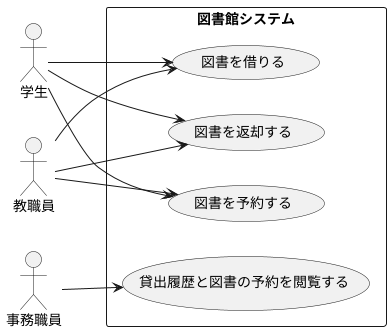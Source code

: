 @startuml 大原情報科学大学・図書館システム
left to right direction

actor 学生 as Student
actor 教職員 as Teacher
actor 事務職員 as Staff

rectangle 図書館システム {
  usecase "図書を借りる" as Checkout
  usecase "図書を返却する" as Return
  usecase "図書を予約する" as Reserve
  usecase "貸出履歴と図書の予約を閲覧する" as ViewHistory
}

Student --> Checkout
Student --> Return
Student --> Reserve

Teacher --> Checkout
Teacher --> Return
Teacher --> Reserve

Staff --> ViewHistory
@enduml
